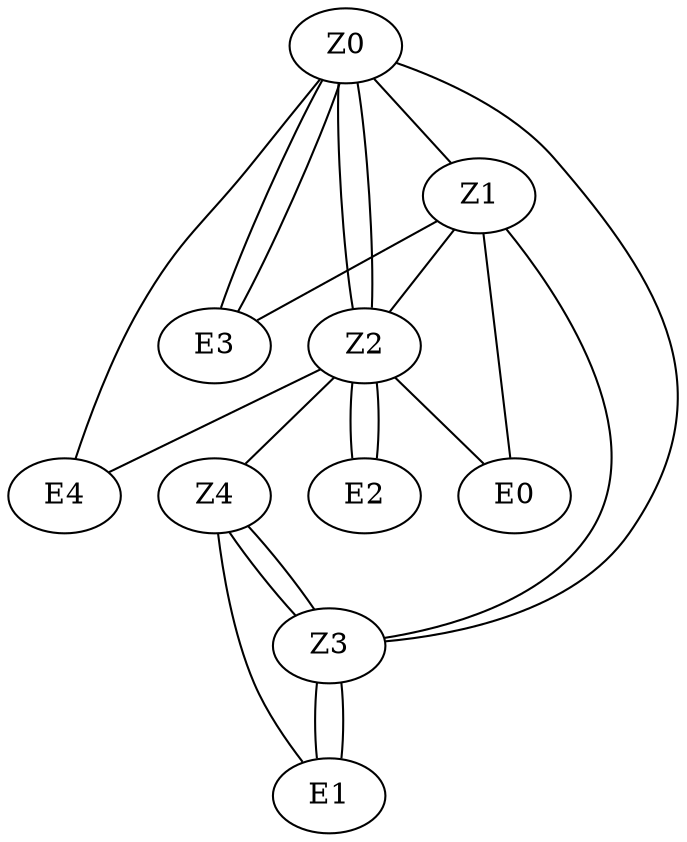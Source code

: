 graph linkages {
Z0 -- E3
Z0 -- E3
Z0 -- E4
Z0 -- Z2
Z0 -- Z2
Z0 -- Z1
Z0 -- Z3
Z1 -- E3
Z1 -- E0
Z1 -- Z2
Z1 -- Z3
Z2 -- E4
Z2 -- E2
Z2 -- E2
Z2 -- E0
Z2 -- Z4
Z3 -- E1
Z3 -- E1
Z4 -- E1
Z4 -- Z3
Z4 -- Z3
}
